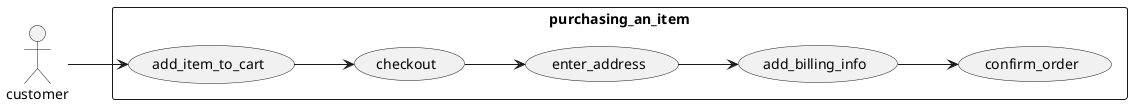 @startuml
left to right direction

actor customer
rectangle purchasing_an_item {
    customer --> (add_item_to_cart)
    (add_item_to_cart) --> (checkout)
    (checkout) --> (enter_address)
    (enter_address) --> (add_billing_info)
    (add_billing_info) --> (confirm_order)
}

newpage
left to right direction

actor fulfillment_staff
rectangle shipping_an_item {
    fulfillment_staff --> (receive_order)
    (receive_order) --> (locate_item)
    (locate_item) --> (package_with_shipping_label)
    (package_with_shipping_label) --> (ship)
}
@enduml
